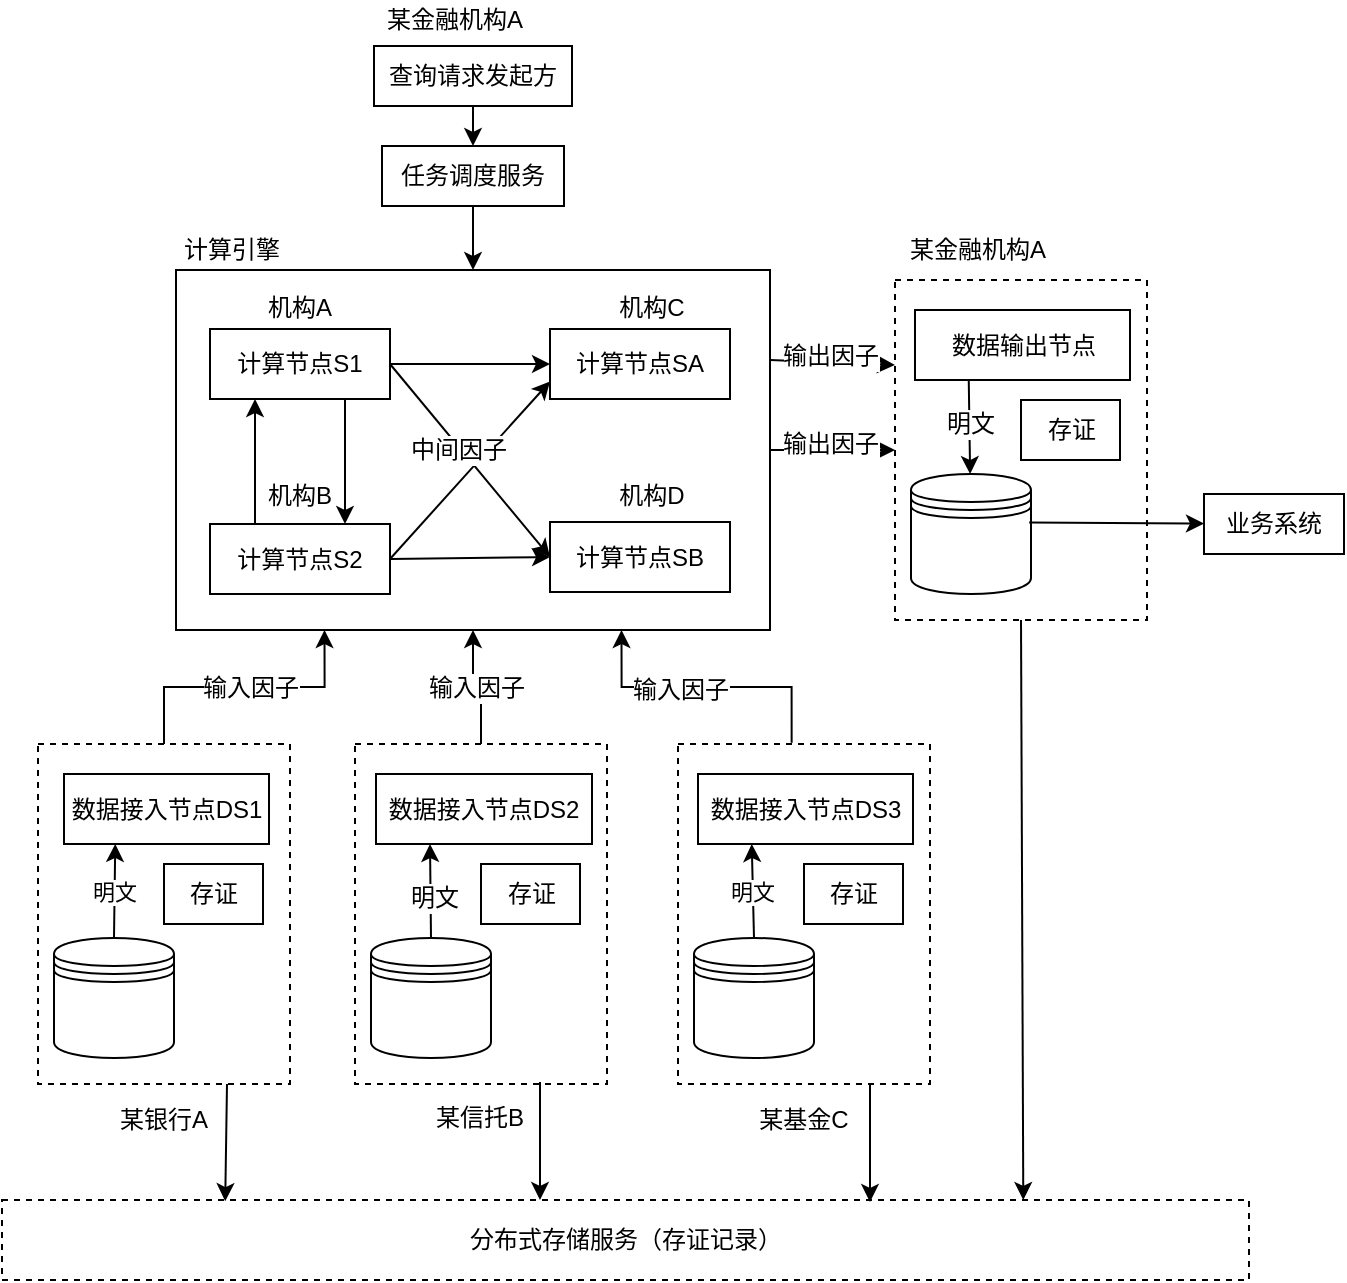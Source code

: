 <mxfile version="13.1.14" type="github"><diagram id="kCpKwJVJHfybIE9ixX9i" name="Page-1"><mxGraphModel dx="1186" dy="637" grid="1" gridSize="10" guides="1" tooltips="1" connect="1" arrows="1" fold="1" page="1" pageScale="1" pageWidth="827" pageHeight="1169" math="0" shadow="0"><root><mxCell id="0"/><mxCell id="1" parent="0"/><mxCell id="SZwGPWXOhueTDgwkdfKL-43" value="" style="rounded=0;whiteSpace=wrap;html=1;dashed=1;" parent="1" vertex="1"><mxGeometry x="332.5" y="672" width="126" height="170" as="geometry"/></mxCell><mxCell id="SZwGPWXOhueTDgwkdfKL-1" value="" style="rounded=0;whiteSpace=wrap;html=1;fillColor=none;labelPosition=center;verticalLabelPosition=middle;align=center;verticalAlign=middle;" parent="1" vertex="1"><mxGeometry x="243" y="435" width="297" height="180" as="geometry"/></mxCell><mxCell id="SZwGPWXOhueTDgwkdfKL-6" value="查询请求发起方" style="rounded=0;whiteSpace=wrap;html=1;" parent="1" vertex="1"><mxGeometry x="342" y="323" width="99" height="30" as="geometry"/></mxCell><mxCell id="SZwGPWXOhueTDgwkdfKL-7" value="" style="edgeStyle=orthogonalEdgeStyle;rounded=0;orthogonalLoop=1;jettySize=auto;html=1;entryX=0.25;entryY=1;entryDx=0;entryDy=0;exitX=0.5;exitY=0;exitDx=0;exitDy=0;" parent="1" source="SZwGPWXOhueTDgwkdfKL-52" target="SZwGPWXOhueTDgwkdfKL-1" edge="1"><mxGeometry relative="1" as="geometry"><mxPoint x="240" y="465.0" as="targetPoint"/><mxPoint x="240" y="675" as="sourcePoint"/></mxGeometry></mxCell><mxCell id="SZwGPWXOhueTDgwkdfKL-80" value="输入因子" style="text;html=1;align=center;verticalAlign=middle;resizable=0;points=[];labelBackgroundColor=#ffffff;" parent="SZwGPWXOhueTDgwkdfKL-7" vertex="1" connectable="0"><mxGeometry x="0.038" relative="1" as="geometry"><mxPoint as="offset"/></mxGeometry></mxCell><mxCell id="SZwGPWXOhueTDgwkdfKL-9" value="数据接入节点DS2" style="rounded=0;whiteSpace=wrap;html=1;" parent="1" vertex="1"><mxGeometry x="343" y="687" width="108" height="35" as="geometry"/></mxCell><mxCell id="SZwGPWXOhueTDgwkdfKL-11" value="任务调度服务" style="rounded=0;whiteSpace=wrap;html=1;" parent="1" vertex="1"><mxGeometry x="346" y="373" width="91" height="30" as="geometry"/></mxCell><mxCell id="SZwGPWXOhueTDgwkdfKL-12" value="" style="edgeStyle=orthogonalEdgeStyle;rounded=0;orthogonalLoop=1;jettySize=auto;html=1;entryX=0.75;entryY=1;entryDx=0;entryDy=0;exitX=0.451;exitY=-0.004;exitDx=0;exitDy=0;exitPerimeter=0;" parent="1" source="SZwGPWXOhueTDgwkdfKL-58" target="SZwGPWXOhueTDgwkdfKL-1" edge="1"><mxGeometry relative="1" as="geometry"><mxPoint x="543.5" y="675" as="sourcePoint"/><mxPoint x="243" y="644.66" as="targetPoint"/></mxGeometry></mxCell><mxCell id="SZwGPWXOhueTDgwkdfKL-78" value="输入因子" style="text;html=1;align=center;verticalAlign=middle;resizable=0;points=[];labelBackgroundColor=#ffffff;" parent="SZwGPWXOhueTDgwkdfKL-12" vertex="1" connectable="0"><mxGeometry x="0.192" y="1" relative="1" as="geometry"><mxPoint as="offset"/></mxGeometry></mxCell><mxCell id="SZwGPWXOhueTDgwkdfKL-14" value="" style="endArrow=classic;html=1;entryX=0.5;entryY=0;entryDx=0;entryDy=0;exitX=0.5;exitY=1;exitDx=0;exitDy=0;" parent="1" source="SZwGPWXOhueTDgwkdfKL-11" target="SZwGPWXOhueTDgwkdfKL-1" edge="1"><mxGeometry width="50" height="50" relative="1" as="geometry"><mxPoint x="290" y="455" as="sourcePoint"/><mxPoint x="340" y="405" as="targetPoint"/></mxGeometry></mxCell><mxCell id="SZwGPWXOhueTDgwkdfKL-15" value="" style="endArrow=classic;html=1;entryX=0.5;entryY=0;entryDx=0;entryDy=0;exitX=0.5;exitY=1;exitDx=0;exitDy=0;" parent="1" source="SZwGPWXOhueTDgwkdfKL-6" target="SZwGPWXOhueTDgwkdfKL-11" edge="1"><mxGeometry width="50" height="50" relative="1" as="geometry"><mxPoint x="290" y="466" as="sourcePoint"/><mxPoint x="340" y="416" as="targetPoint"/></mxGeometry></mxCell><mxCell id="SZwGPWXOhueTDgwkdfKL-17" value="" style="endArrow=classic;html=1;entryX=0;entryY=0.5;entryDx=0;entryDy=0;" parent="1" source="SZwGPWXOhueTDgwkdfKL-1" target="SZwGPWXOhueTDgwkdfKL-69" edge="1"><mxGeometry width="50" height="50" relative="1" as="geometry"><mxPoint x="290" y="465" as="sourcePoint"/><mxPoint x="595" y="525" as="targetPoint"/></mxGeometry></mxCell><mxCell id="SZwGPWXOhueTDgwkdfKL-77" value="输出因子" style="text;html=1;align=center;verticalAlign=middle;resizable=0;points=[];labelBackgroundColor=#ffffff;" parent="SZwGPWXOhueTDgwkdfKL-17" vertex="1" connectable="0"><mxGeometry x="-0.056" y="3" relative="1" as="geometry"><mxPoint as="offset"/></mxGeometry></mxCell><mxCell id="SZwGPWXOhueTDgwkdfKL-22" value="存证" style="rounded=0;whiteSpace=wrap;html=1;fillColor=none;" parent="1" vertex="1"><mxGeometry x="395.5" y="732" width="49.5" height="30" as="geometry"/></mxCell><mxCell id="SZwGPWXOhueTDgwkdfKL-23" value="计算节点S1" style="rounded=0;whiteSpace=wrap;html=1;fillColor=none;" parent="1" vertex="1"><mxGeometry x="260" y="464.5" width="90" height="35" as="geometry"/></mxCell><mxCell id="SZwGPWXOhueTDgwkdfKL-24" value="" style="endArrow=classic;html=1;exitX=0.25;exitY=0;exitDx=0;exitDy=0;entryX=0.25;entryY=1;entryDx=0;entryDy=0;" parent="1" source="SZwGPWXOhueTDgwkdfKL-26" target="SZwGPWXOhueTDgwkdfKL-23" edge="1"><mxGeometry width="50" height="50" relative="1" as="geometry"><mxPoint x="290" y="535" as="sourcePoint"/><mxPoint x="490" y="520" as="targetPoint"/></mxGeometry></mxCell><mxCell id="SZwGPWXOhueTDgwkdfKL-26" value="计算节点S2" style="rounded=0;whiteSpace=wrap;html=1;fillColor=none;" parent="1" vertex="1"><mxGeometry x="260" y="562" width="90" height="35" as="geometry"/></mxCell><mxCell id="SZwGPWXOhueTDgwkdfKL-29" value="计算节点SB" style="rounded=0;whiteSpace=wrap;html=1;fillColor=none;" parent="1" vertex="1"><mxGeometry x="430" y="561" width="90" height="35" as="geometry"/></mxCell><mxCell id="SZwGPWXOhueTDgwkdfKL-30" value="计算节点SA" style="rounded=0;whiteSpace=wrap;html=1;fillColor=none;" parent="1" vertex="1"><mxGeometry x="430" y="464.5" width="90" height="35" as="geometry"/></mxCell><mxCell id="SZwGPWXOhueTDgwkdfKL-31" value="" style="endArrow=classic;html=1;exitX=0.75;exitY=1;exitDx=0;exitDy=0;entryX=0.75;entryY=0;entryDx=0;entryDy=0;" parent="1" source="SZwGPWXOhueTDgwkdfKL-23" target="SZwGPWXOhueTDgwkdfKL-26" edge="1"><mxGeometry width="50" height="50" relative="1" as="geometry"><mxPoint x="302.5" y="560" as="sourcePoint"/><mxPoint x="302.5" y="512.5" as="targetPoint"/></mxGeometry></mxCell><mxCell id="SZwGPWXOhueTDgwkdfKL-32" value="" style="endArrow=classic;html=1;exitX=1;exitY=0.5;exitDx=0;exitDy=0;entryX=0;entryY=0.5;entryDx=0;entryDy=0;" parent="1" source="SZwGPWXOhueTDgwkdfKL-23" target="SZwGPWXOhueTDgwkdfKL-30" edge="1"><mxGeometry width="50" height="50" relative="1" as="geometry"><mxPoint x="347.5" y="512.5" as="sourcePoint"/><mxPoint x="347.5" y="560" as="targetPoint"/></mxGeometry></mxCell><mxCell id="SZwGPWXOhueTDgwkdfKL-33" value="" style="endArrow=classic;html=1;exitX=1;exitY=0.5;exitDx=0;exitDy=0;entryX=0;entryY=0.5;entryDx=0;entryDy=0;" parent="1" source="SZwGPWXOhueTDgwkdfKL-26" target="SZwGPWXOhueTDgwkdfKL-29" edge="1"><mxGeometry width="50" height="50" relative="1" as="geometry"><mxPoint x="347.5" y="512.5" as="sourcePoint"/><mxPoint x="347.5" y="560" as="targetPoint"/></mxGeometry></mxCell><mxCell id="SZwGPWXOhueTDgwkdfKL-34" value="" style="endArrow=classic;html=1;exitX=1;exitY=0.5;exitDx=0;exitDy=0;entryX=0;entryY=0.75;entryDx=0;entryDy=0;" parent="1" source="SZwGPWXOhueTDgwkdfKL-26" target="SZwGPWXOhueTDgwkdfKL-30" edge="1"><mxGeometry width="50" height="50" relative="1" as="geometry"><mxPoint x="347.5" y="512.5" as="sourcePoint"/><mxPoint x="347.5" y="560" as="targetPoint"/></mxGeometry></mxCell><mxCell id="SZwGPWXOhueTDgwkdfKL-35" value="" style="endArrow=classic;html=1;exitX=1;exitY=0.5;exitDx=0;exitDy=0;entryX=0;entryY=0.5;entryDx=0;entryDy=0;" parent="1" source="SZwGPWXOhueTDgwkdfKL-23" target="SZwGPWXOhueTDgwkdfKL-29" edge="1"><mxGeometry width="50" height="50" relative="1" as="geometry"><mxPoint x="360" y="577.5" as="sourcePoint"/><mxPoint x="440" y="503.75" as="targetPoint"/></mxGeometry></mxCell><mxCell id="SZwGPWXOhueTDgwkdfKL-81" value="中间因子" style="text;html=1;align=center;verticalAlign=middle;resizable=0;points=[];labelBackgroundColor=#ffffff;" parent="SZwGPWXOhueTDgwkdfKL-35" vertex="1" connectable="0"><mxGeometry x="-0.128" y="-1" relative="1" as="geometry"><mxPoint as="offset"/></mxGeometry></mxCell><mxCell id="SZwGPWXOhueTDgwkdfKL-36" value="机构D" style="text;html=1;strokeColor=none;fillColor=none;align=center;verticalAlign=middle;whiteSpace=wrap;rounded=0;" parent="1" vertex="1"><mxGeometry x="451" y="538" width="60" height="20" as="geometry"/></mxCell><mxCell id="SZwGPWXOhueTDgwkdfKL-37" value="机构C" style="text;html=1;strokeColor=none;fillColor=none;align=center;verticalAlign=middle;whiteSpace=wrap;rounded=0;" parent="1" vertex="1"><mxGeometry x="451" y="443.5" width="60" height="20" as="geometry"/></mxCell><mxCell id="SZwGPWXOhueTDgwkdfKL-38" value="机构A" style="text;html=1;strokeColor=none;fillColor=none;align=center;verticalAlign=middle;whiteSpace=wrap;rounded=0;" parent="1" vertex="1"><mxGeometry x="275" y="443.5" width="60" height="20" as="geometry"/></mxCell><mxCell id="SZwGPWXOhueTDgwkdfKL-41" value="机构B" style="text;html=1;strokeColor=none;fillColor=none;align=center;verticalAlign=middle;whiteSpace=wrap;rounded=0;" parent="1" vertex="1"><mxGeometry x="275" y="538" width="60" height="20" as="geometry"/></mxCell><mxCell id="SZwGPWXOhueTDgwkdfKL-42" value="" style="shape=datastore;whiteSpace=wrap;html=1;" parent="1" vertex="1"><mxGeometry x="340.5" y="769" width="60" height="60" as="geometry"/></mxCell><mxCell id="SZwGPWXOhueTDgwkdfKL-44" value="" style="endArrow=classic;html=1;exitX=0.5;exitY=0;exitDx=0;exitDy=0;entryX=0.25;entryY=1;entryDx=0;entryDy=0;" parent="1" source="SZwGPWXOhueTDgwkdfKL-42" target="SZwGPWXOhueTDgwkdfKL-9" edge="1"><mxGeometry width="50" height="50" relative="1" as="geometry"><mxPoint x="395" y="732" as="sourcePoint"/><mxPoint x="445" y="682" as="targetPoint"/></mxGeometry></mxCell><mxCell id="SZwGPWXOhueTDgwkdfKL-75" value="明文" style="text;html=1;align=center;verticalAlign=middle;resizable=0;points=[];labelBackgroundColor=#ffffff;" parent="SZwGPWXOhueTDgwkdfKL-44" vertex="1" connectable="0"><mxGeometry x="-0.142" y="-1" relative="1" as="geometry"><mxPoint as="offset"/></mxGeometry></mxCell><mxCell id="SZwGPWXOhueTDgwkdfKL-45" value="某信托B" style="text;html=1;strokeColor=none;fillColor=none;align=center;verticalAlign=middle;whiteSpace=wrap;rounded=0;" parent="1" vertex="1"><mxGeometry x="365" y="849" width="60" height="20" as="geometry"/></mxCell><mxCell id="SZwGPWXOhueTDgwkdfKL-52" value="" style="rounded=0;whiteSpace=wrap;html=1;dashed=1;" parent="1" vertex="1"><mxGeometry x="174" y="672" width="126" height="170" as="geometry"/></mxCell><mxCell id="SZwGPWXOhueTDgwkdfKL-53" value="数据接入节点DS1" style="rounded=0;whiteSpace=wrap;html=1;" parent="1" vertex="1"><mxGeometry x="187" y="687" width="102.5" height="35" as="geometry"/></mxCell><mxCell id="SZwGPWXOhueTDgwkdfKL-54" value="存证" style="rounded=0;whiteSpace=wrap;html=1;fillColor=none;" parent="1" vertex="1"><mxGeometry x="237" y="732" width="49.5" height="30" as="geometry"/></mxCell><mxCell id="SZwGPWXOhueTDgwkdfKL-55" value="" style="shape=datastore;whiteSpace=wrap;html=1;" parent="1" vertex="1"><mxGeometry x="182" y="769" width="60" height="60" as="geometry"/></mxCell><mxCell id="SZwGPWXOhueTDgwkdfKL-56" value="明文" style="endArrow=classic;html=1;exitX=0.5;exitY=0;exitDx=0;exitDy=0;entryX=0.25;entryY=1;entryDx=0;entryDy=0;" parent="1" source="SZwGPWXOhueTDgwkdfKL-55" target="SZwGPWXOhueTDgwkdfKL-53" edge="1"><mxGeometry width="50" height="50" relative="1" as="geometry"><mxPoint x="236.5" y="732" as="sourcePoint"/><mxPoint x="286.5" y="682" as="targetPoint"/></mxGeometry></mxCell><mxCell id="SZwGPWXOhueTDgwkdfKL-57" value="某银行A" style="text;html=1;strokeColor=none;fillColor=none;align=center;verticalAlign=middle;whiteSpace=wrap;rounded=0;" parent="1" vertex="1"><mxGeometry x="206.5" y="850" width="60" height="20" as="geometry"/></mxCell><mxCell id="SZwGPWXOhueTDgwkdfKL-58" value="" style="rounded=0;whiteSpace=wrap;html=1;dashed=1;" parent="1" vertex="1"><mxGeometry x="494" y="672" width="126" height="170" as="geometry"/></mxCell><mxCell id="SZwGPWXOhueTDgwkdfKL-59" value="数据接入节点DS3" style="rounded=0;whiteSpace=wrap;html=1;" parent="1" vertex="1"><mxGeometry x="504" y="687" width="107.5" height="35" as="geometry"/></mxCell><mxCell id="SZwGPWXOhueTDgwkdfKL-60" value="存证" style="rounded=0;whiteSpace=wrap;html=1;fillColor=none;" parent="1" vertex="1"><mxGeometry x="557" y="732" width="49.5" height="30" as="geometry"/></mxCell><mxCell id="SZwGPWXOhueTDgwkdfKL-61" value="" style="shape=datastore;whiteSpace=wrap;html=1;" parent="1" vertex="1"><mxGeometry x="502" y="769" width="60" height="60" as="geometry"/></mxCell><mxCell id="SZwGPWXOhueTDgwkdfKL-62" value="明文" style="endArrow=classic;html=1;exitX=0.5;exitY=0;exitDx=0;exitDy=0;entryX=0.25;entryY=1;entryDx=0;entryDy=0;" parent="1" source="SZwGPWXOhueTDgwkdfKL-61" target="SZwGPWXOhueTDgwkdfKL-59" edge="1"><mxGeometry width="50" height="50" relative="1" as="geometry"><mxPoint x="556.5" y="732" as="sourcePoint"/><mxPoint x="606.5" y="682" as="targetPoint"/></mxGeometry></mxCell><mxCell id="SZwGPWXOhueTDgwkdfKL-63" value="某基金C" style="text;html=1;strokeColor=none;fillColor=none;align=center;verticalAlign=middle;whiteSpace=wrap;rounded=0;" parent="1" vertex="1"><mxGeometry x="526.5" y="850" width="60" height="20" as="geometry"/></mxCell><mxCell id="SZwGPWXOhueTDgwkdfKL-66" value="" style="edgeStyle=orthogonalEdgeStyle;rounded=0;orthogonalLoop=1;jettySize=auto;html=1;entryX=0.5;entryY=1;entryDx=0;entryDy=0;" parent="1" source="SZwGPWXOhueTDgwkdfKL-43" target="SZwGPWXOhueTDgwkdfKL-1" edge="1"><mxGeometry relative="1" as="geometry"><mxPoint x="327.25" y="625" as="targetPoint"/><mxPoint x="250" y="685" as="sourcePoint"/></mxGeometry></mxCell><mxCell id="SZwGPWXOhueTDgwkdfKL-79" value="输入因子" style="text;html=1;align=center;verticalAlign=middle;resizable=0;points=[];labelBackgroundColor=#ffffff;" parent="SZwGPWXOhueTDgwkdfKL-66" vertex="1" connectable="0"><mxGeometry x="0.018" relative="1" as="geometry"><mxPoint as="offset"/></mxGeometry></mxCell><mxCell id="SZwGPWXOhueTDgwkdfKL-67" value="某金融机构A" style="text;html=1;strokeColor=none;fillColor=none;align=center;verticalAlign=middle;whiteSpace=wrap;rounded=0;" parent="1" vertex="1"><mxGeometry x="343" y="300" width="79.25" height="20" as="geometry"/></mxCell><mxCell id="SZwGPWXOhueTDgwkdfKL-69" value="" style="rounded=0;whiteSpace=wrap;html=1;dashed=1;" parent="1" vertex="1"><mxGeometry x="602.5" y="440" width="126" height="170" as="geometry"/></mxCell><mxCell id="SZwGPWXOhueTDgwkdfKL-70" value="数据输出节点" style="rounded=0;whiteSpace=wrap;html=1;" parent="1" vertex="1"><mxGeometry x="612.5" y="455" width="107.5" height="35" as="geometry"/></mxCell><mxCell id="SZwGPWXOhueTDgwkdfKL-71" value="存证" style="rounded=0;whiteSpace=wrap;html=1;fillColor=none;" parent="1" vertex="1"><mxGeometry x="665.5" y="500" width="49.5" height="30" as="geometry"/></mxCell><mxCell id="SZwGPWXOhueTDgwkdfKL-72" value="" style="shape=datastore;whiteSpace=wrap;html=1;" parent="1" vertex="1"><mxGeometry x="610.5" y="537" width="60" height="60" as="geometry"/></mxCell><mxCell id="SZwGPWXOhueTDgwkdfKL-73" value="" style="endArrow=classic;html=1;exitX=0.25;exitY=1;exitDx=0;exitDy=0;" parent="1" source="SZwGPWXOhueTDgwkdfKL-70" target="SZwGPWXOhueTDgwkdfKL-72" edge="1"><mxGeometry width="50" height="50" relative="1" as="geometry"><mxPoint x="665" y="500" as="sourcePoint"/><mxPoint x="715" y="450" as="targetPoint"/></mxGeometry></mxCell><mxCell id="SZwGPWXOhueTDgwkdfKL-76" value="明文" style="text;html=1;align=center;verticalAlign=middle;resizable=0;points=[];labelBackgroundColor=#ffffff;" parent="SZwGPWXOhueTDgwkdfKL-73" vertex="1" connectable="0"><mxGeometry x="-0.057" relative="1" as="geometry"><mxPoint as="offset"/></mxGeometry></mxCell><mxCell id="SZwGPWXOhueTDgwkdfKL-74" value="某金融机构A" style="text;html=1;strokeColor=none;fillColor=none;align=center;verticalAlign=middle;whiteSpace=wrap;rounded=0;" parent="1" vertex="1"><mxGeometry x="602.5" y="415" width="81.75" height="20" as="geometry"/></mxCell><mxCell id="WDAiJp-4TPZIHqZEOYhD-1" value="分布式存储服务（存证记录）" style="rounded=0;whiteSpace=wrap;html=1;dashed=1;" parent="1" vertex="1"><mxGeometry x="156" y="900" width="623.5" height="40" as="geometry"/></mxCell><mxCell id="WDAiJp-4TPZIHqZEOYhD-2" value="" style="endArrow=classic;html=1;exitX=0.985;exitY=0.405;exitDx=0;exitDy=0;exitPerimeter=0;" parent="1" source="SZwGPWXOhueTDgwkdfKL-72" target="WDAiJp-4TPZIHqZEOYhD-3" edge="1"><mxGeometry width="50" height="50" relative="1" as="geometry"><mxPoint x="670" y="570" as="sourcePoint"/><mxPoint x="760" y="560" as="targetPoint"/></mxGeometry></mxCell><mxCell id="WDAiJp-4TPZIHqZEOYhD-3" value="业务系统" style="rounded=0;whiteSpace=wrap;html=1;" parent="1" vertex="1"><mxGeometry x="757" y="547" width="70" height="30" as="geometry"/></mxCell><mxCell id="WDAiJp-4TPZIHqZEOYhD-5" value="" style="endArrow=classic;html=1;exitX=0.5;exitY=1;exitDx=0;exitDy=0;entryX=0.819;entryY=0;entryDx=0;entryDy=0;entryPerimeter=0;" parent="1" source="SZwGPWXOhueTDgwkdfKL-69" target="WDAiJp-4TPZIHqZEOYhD-1" edge="1"><mxGeometry width="50" height="50" relative="1" as="geometry"><mxPoint x="440" y="780" as="sourcePoint"/><mxPoint x="490" y="730" as="targetPoint"/></mxGeometry></mxCell><mxCell id="WDAiJp-4TPZIHqZEOYhD-6" value="" style="endArrow=classic;html=1;exitX=0.75;exitY=1;exitDx=0;exitDy=0;entryX=0.179;entryY=0.015;entryDx=0;entryDy=0;entryPerimeter=0;" parent="1" source="SZwGPWXOhueTDgwkdfKL-52" target="WDAiJp-4TPZIHqZEOYhD-1" edge="1"><mxGeometry width="50" height="50" relative="1" as="geometry"><mxPoint x="262" y="840" as="sourcePoint"/><mxPoint x="262" y="900" as="targetPoint"/></mxGeometry></mxCell><mxCell id="WDAiJp-4TPZIHqZEOYhD-7" value="" style="endArrow=classic;html=1;entryX=0.179;entryY=0.015;entryDx=0;entryDy=0;entryPerimeter=0;" parent="1" edge="1"><mxGeometry width="50" height="50" relative="1" as="geometry"><mxPoint x="425" y="841" as="sourcePoint"/><mxPoint x="424.996" y="900.0" as="targetPoint"/></mxGeometry></mxCell><mxCell id="WDAiJp-4TPZIHqZEOYhD-8" value="" style="endArrow=classic;html=1;entryX=0.179;entryY=0.015;entryDx=0;entryDy=0;entryPerimeter=0;" parent="1" edge="1"><mxGeometry width="50" height="50" relative="1" as="geometry"><mxPoint x="590" y="842" as="sourcePoint"/><mxPoint x="589.996" y="901" as="targetPoint"/></mxGeometry></mxCell><mxCell id="01yYLrN6eulc1W3Ah3Q7-1" value="计算引擎" style="text;html=1;strokeColor=none;fillColor=none;align=center;verticalAlign=middle;whiteSpace=wrap;rounded=0;" parent="1" vertex="1"><mxGeometry x="242" y="415" width="58" height="20" as="geometry"/></mxCell><mxCell id="HyGqtzqtbX2Nl6VqGr-e-2" value="" style="endArrow=classic;html=1;entryX=0;entryY=0.25;entryDx=0;entryDy=0;exitX=1;exitY=0.25;exitDx=0;exitDy=0;" parent="1" source="SZwGPWXOhueTDgwkdfKL-1" target="SZwGPWXOhueTDgwkdfKL-69" edge="1"><mxGeometry width="50" height="50" relative="1" as="geometry"><mxPoint x="530" y="492" as="sourcePoint"/><mxPoint x="612.5" y="535" as="targetPoint"/></mxGeometry></mxCell><mxCell id="HyGqtzqtbX2Nl6VqGr-e-3" value="输出因子" style="text;html=1;align=center;verticalAlign=middle;resizable=0;points=[];labelBackgroundColor=#ffffff;" parent="HyGqtzqtbX2Nl6VqGr-e-2" vertex="1" connectable="0"><mxGeometry x="-0.056" y="3" relative="1" as="geometry"><mxPoint as="offset"/></mxGeometry></mxCell></root></mxGraphModel></diagram></mxfile>